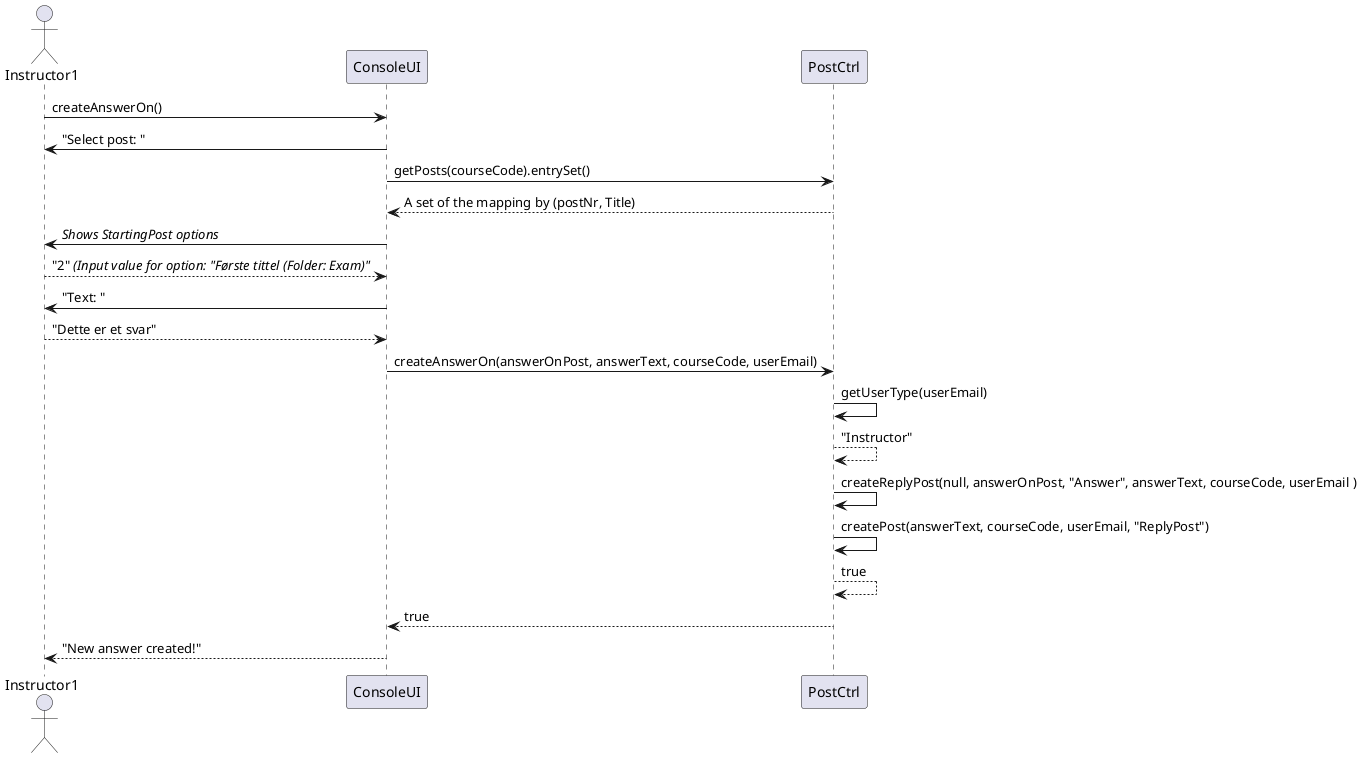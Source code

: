 @startuml
actor Instructor1
Instructor1 -> ConsoleUI: createAnswerOn()
ConsoleUI -> Instructor1: "Select post: "
ConsoleUI -> PostCtrl: getPosts(courseCode).entrySet()
PostCtrl --> ConsoleUI: A set of the mapping by (postNr, Title)
ConsoleUI -> Instructor1: //Shows StartingPost options//
Instructor1 --> ConsoleUI: "2" //(Input value for option: "Første tittel (Folder: Exam)"//
ConsoleUI -> Instructor1: "Text: "
Instructor1 --> ConsoleUI: "Dette er et svar"
ConsoleUI -> PostCtrl: createAnswerOn(answerOnPost, answerText, courseCode, userEmail)
PostCtrl -> PostCtrl: getUserType(userEmail)
PostCtrl --> PostCtrl: "Instructor"

PostCtrl -> PostCtrl: createReplyPost(null, answerOnPost, "Answer", answerText, courseCode, userEmail )
PostCtrl -> PostCtrl: createPost(answerText, courseCode, userEmail, "ReplyPost")
PostCtrl --> PostCtrl: true
PostCtrl --> ConsoleUI: true
ConsoleUI --> Instructor1: "New answer created!"
@enduml
